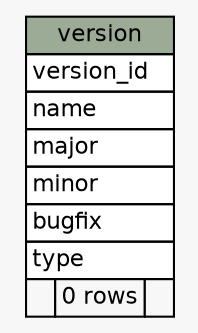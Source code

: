 // dot 2.32.0 on Mac OS X 10.8.3
// SchemaSpy rev 590
digraph "version" {
  graph [
    rankdir="RL"
    bgcolor="#f7f7f7"
    nodesep="0.18"
    ranksep="0.46"
    fontname="Helvetica"
    fontsize="11"
  ];
  node [
    fontname="Helvetica"
    fontsize="11"
    shape="plaintext"
  ];
  edge [
    arrowsize="0.8"
  ];
  "version" [
    label=<
    <TABLE BORDER="0" CELLBORDER="1" CELLSPACING="0" BGCOLOR="#ffffff">
      <TR><TD COLSPAN="3" BGCOLOR="#9bab96" ALIGN="CENTER">version</TD></TR>
      <TR><TD PORT="version_id" COLSPAN="3" ALIGN="LEFT">version_id</TD></TR>
      <TR><TD PORT="name" COLSPAN="3" ALIGN="LEFT">name</TD></TR>
      <TR><TD PORT="major" COLSPAN="3" ALIGN="LEFT">major</TD></TR>
      <TR><TD PORT="minor" COLSPAN="3" ALIGN="LEFT">minor</TD></TR>
      <TR><TD PORT="bugfix" COLSPAN="3" ALIGN="LEFT">bugfix</TD></TR>
      <TR><TD PORT="type" COLSPAN="3" ALIGN="LEFT">type</TD></TR>
      <TR><TD ALIGN="LEFT" BGCOLOR="#f7f7f7">  </TD><TD ALIGN="RIGHT" BGCOLOR="#f7f7f7">0 rows</TD><TD ALIGN="RIGHT" BGCOLOR="#f7f7f7">  </TD></TR>
    </TABLE>>
    URL="tables/version.html"
    tooltip="version"
  ];
}
